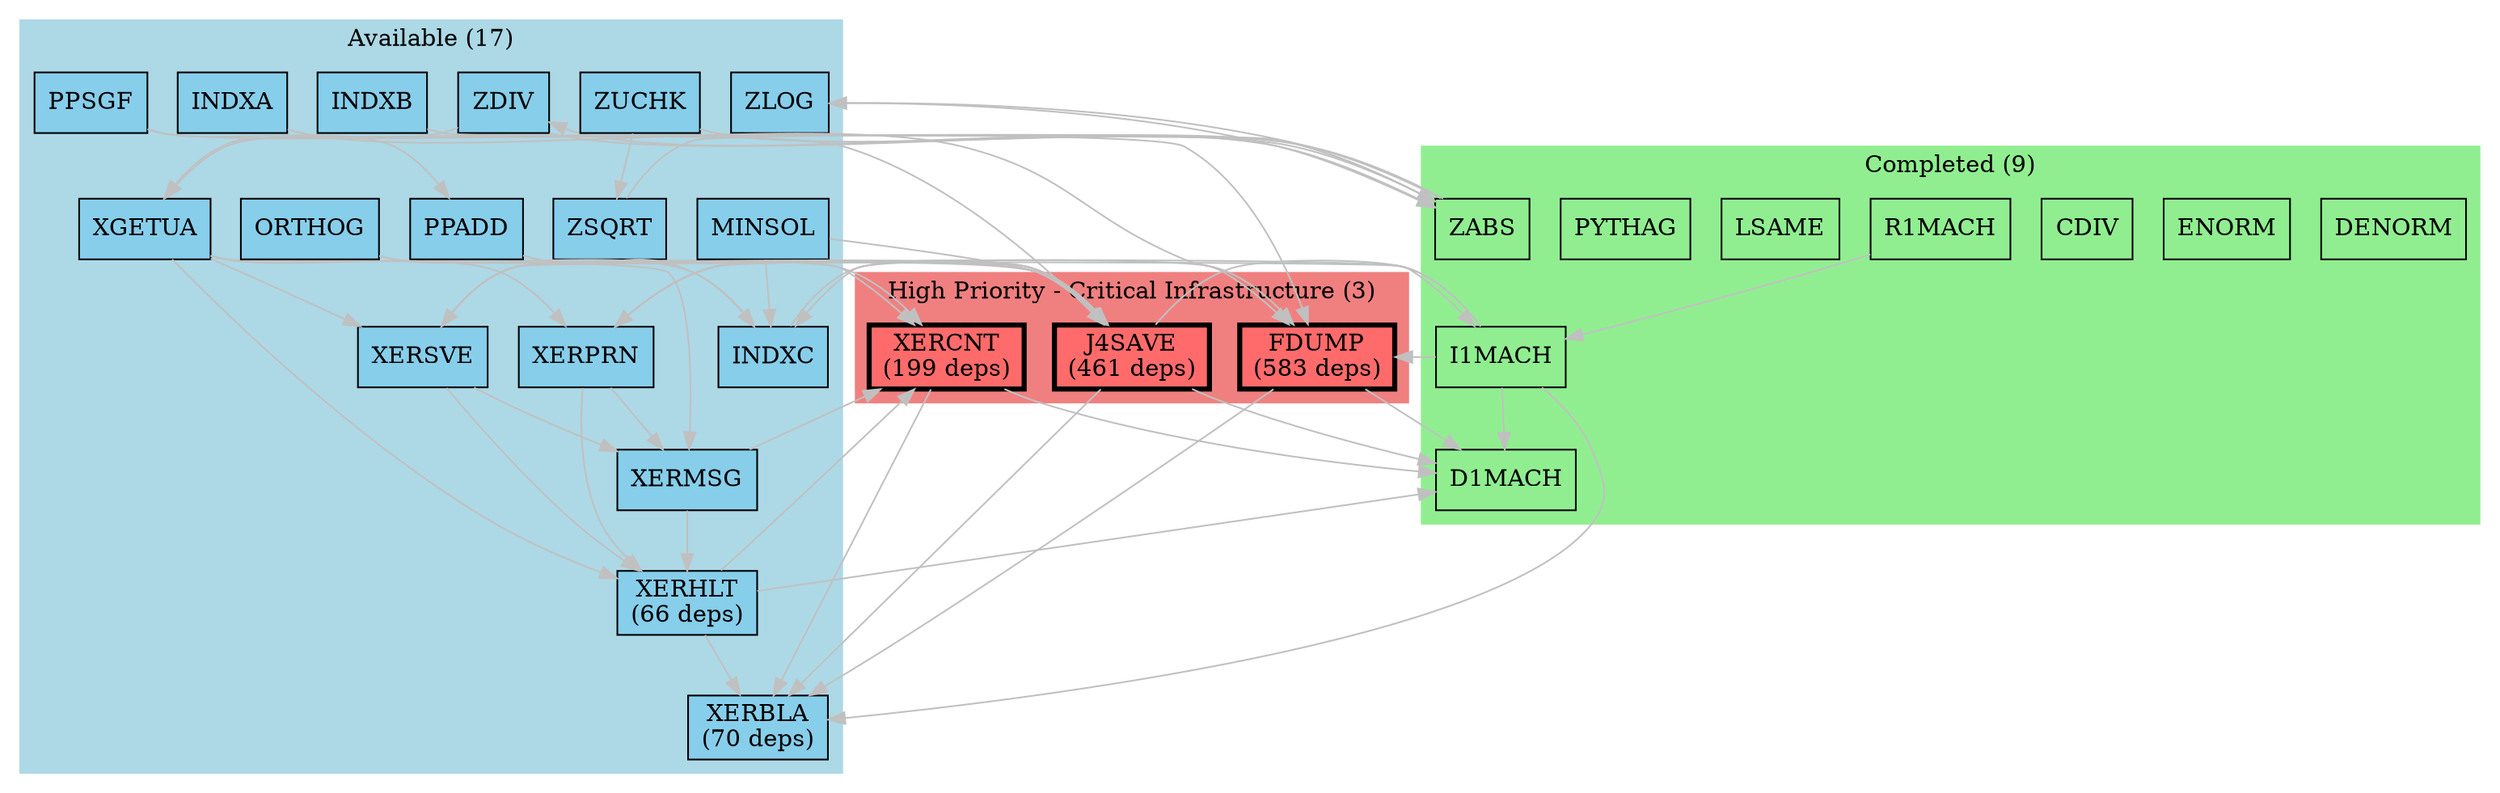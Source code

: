 digraph SLATEC_Critical_Path {
  rankdir=TB;
  node [shape=box, style=filled];
  edge [color=gray];

  subgraph cluster_completed {
    label="Completed (9)";
    style=filled;
    color=lightgreen;
    "DENORM" [fillcolor="#90EE90"];
    "ENORM" [fillcolor="#90EE90"];
    "CDIV" [fillcolor="#90EE90"];
    "D1MACH" [fillcolor="#90EE90"];
    "R1MACH" [fillcolor="#90EE90"];
    "LSAME" [fillcolor="#90EE90"];
    "I1MACH" [fillcolor="#90EE90"];
    "PYTHAG" [fillcolor="#90EE90"];
    "ZABS" [fillcolor="#90EE90"];
  }

  subgraph cluster_high_priority {
    label="High Priority - Critical Infrastructure (3)";
    style=filled;
    color=lightcoral;
    "XERCNT" [label="XERCNT\n(199 deps)", fillcolor="#FF6B6B", penwidth=3];
    "J4SAVE" [label="J4SAVE\n(461 deps)", fillcolor="#FF6B6B", penwidth=3];
    "FDUMP" [label="FDUMP\n(583 deps)", fillcolor="#FF6B6B", penwidth=3];
  }

  subgraph cluster_available {
    label="Available (17)";
    style=filled;
    color=lightblue;
    "PPSGF" [label="PPSGF", fillcolor="#87CEEB"];
    "ZUCHK" [label="ZUCHK", fillcolor="#87CEEB"];
    "XERBLA" [label="XERBLA\n(70 deps)", fillcolor="#87CEEB"];
    "XERHLT" [label="XERHLT\n(66 deps)", fillcolor="#87CEEB"];
    "ZSQRT" [label="ZSQRT", fillcolor="#87CEEB"];
    "XERSVE" [label="XERSVE", fillcolor="#87CEEB"];
    "XERMSG" [label="XERMSG", fillcolor="#87CEEB"];
    "XGETUA" [label="XGETUA", fillcolor="#87CEEB"];
    "ZLOG" [label="ZLOG", fillcolor="#87CEEB"];
    "MINSOL" [label="MINSOL", fillcolor="#87CEEB"];
    "XERPRN" [label="XERPRN", fillcolor="#87CEEB"];
    "INDXA" [label="INDXA", fillcolor="#87CEEB"];
    "ORTHOG" [label="ORTHOG", fillcolor="#87CEEB"];
    "ZDIV" [label="ZDIV", fillcolor="#87CEEB"];
    "INDXC" [label="INDXC", fillcolor="#87CEEB"];
    "PPADD" [label="PPADD", fillcolor="#87CEEB"];
    "INDXB" [label="INDXB", fillcolor="#87CEEB"];
  }

  "XERHLT" -> "XERCNT";
  "XERMSG" -> "XERCNT";
  "XERPRN" -> "XERCNT";
  "XERSVE" -> "XERCNT";
  "FDUMP" -> "XERBLA";
  "I1MACH" -> "XERBLA";
  "J4SAVE" -> "XERBLA";
  "XERCNT" -> "XERBLA";
  "XERHLT" -> "XERBLA";
  "XERMSG" -> "XERHLT";
  "XERPRN" -> "XERHLT";
  "XERSVE" -> "XERHLT";
  "XGETUA" -> "XERHLT";
  "ZUCHK" -> "ZSQRT";
  "I1MACH" -> "XERSVE";
  "J4SAVE" -> "XERSVE";
  "XGETUA" -> "XERSVE";
  "XERPRN" -> "XERMSG";
  "XERSVE" -> "XERMSG";
  "XGETUA" -> "XERMSG";
  "ZABS" -> "XGETUA";
  "ZDIV" -> "XGETUA";
  "ZABS" -> "ZLOG";
  "FDUMP" -> "D1MACH";
  "I1MACH" -> "D1MACH";
  "J4SAVE" -> "D1MACH";
  "XERCNT" -> "D1MACH";
  "XERHLT" -> "D1MACH";
  "I1MACH" -> "XERPRN";
  "J4SAVE" -> "XERPRN";
  "XGETUA" -> "XERPRN";
  "MINSOL" -> "J4SAVE";
  "ORTHOG" -> "J4SAVE";
  "PPADD" -> "J4SAVE";
  "PPSGF" -> "J4SAVE";
  "ZABS" -> "ZDIV";
  "J4SAVE" -> "INDXC";
  "MINSOL" -> "INDXC";
  "ORTHOG" -> "INDXC";
  "PPADD" -> "INDXC";
  "J4SAVE" -> "I1MACH";
  "R1MACH" -> "I1MACH";
  "I1MACH" -> "FDUMP";
  "INDXA" -> "FDUMP";
  "INDXB" -> "FDUMP";
  "INDXC" -> "FDUMP";
  "PPSGF" -> "PPADD";
  "ZDIV" -> "ZABS";
  "ZLOG" -> "ZABS";
  "ZSQRT" -> "ZABS";
  "ZUCHK" -> "ZABS";
}
